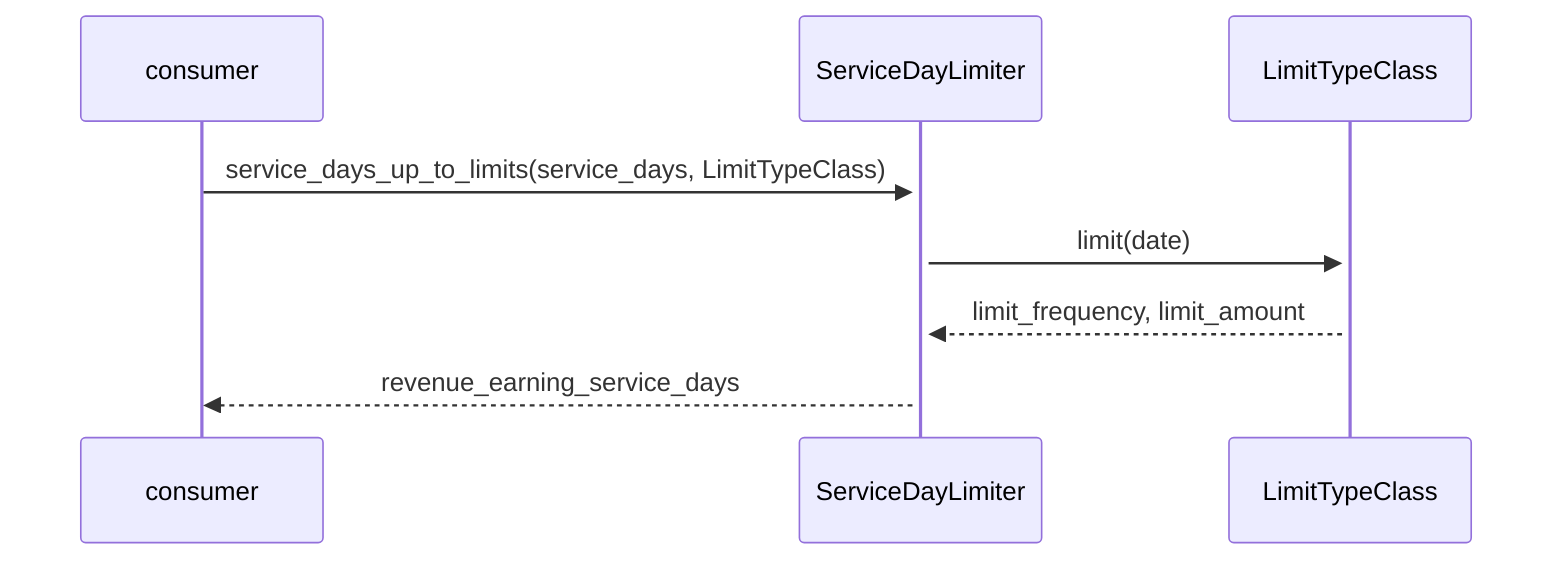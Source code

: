 sequenceDiagram
    %% Diagram for requesting limits

    consumer->>+ServiceDayLimiter: service_days_up_to_limits(service_days, LimitTypeClass)
    ServiceDayLimiter->>+LimitTypeClass: limit(date)
    LimitTypeClass-->>ServiceDayLimiter: limit_frequency, limit_amount
    ServiceDayLimiter-->>consumer: revenue_earning_service_days